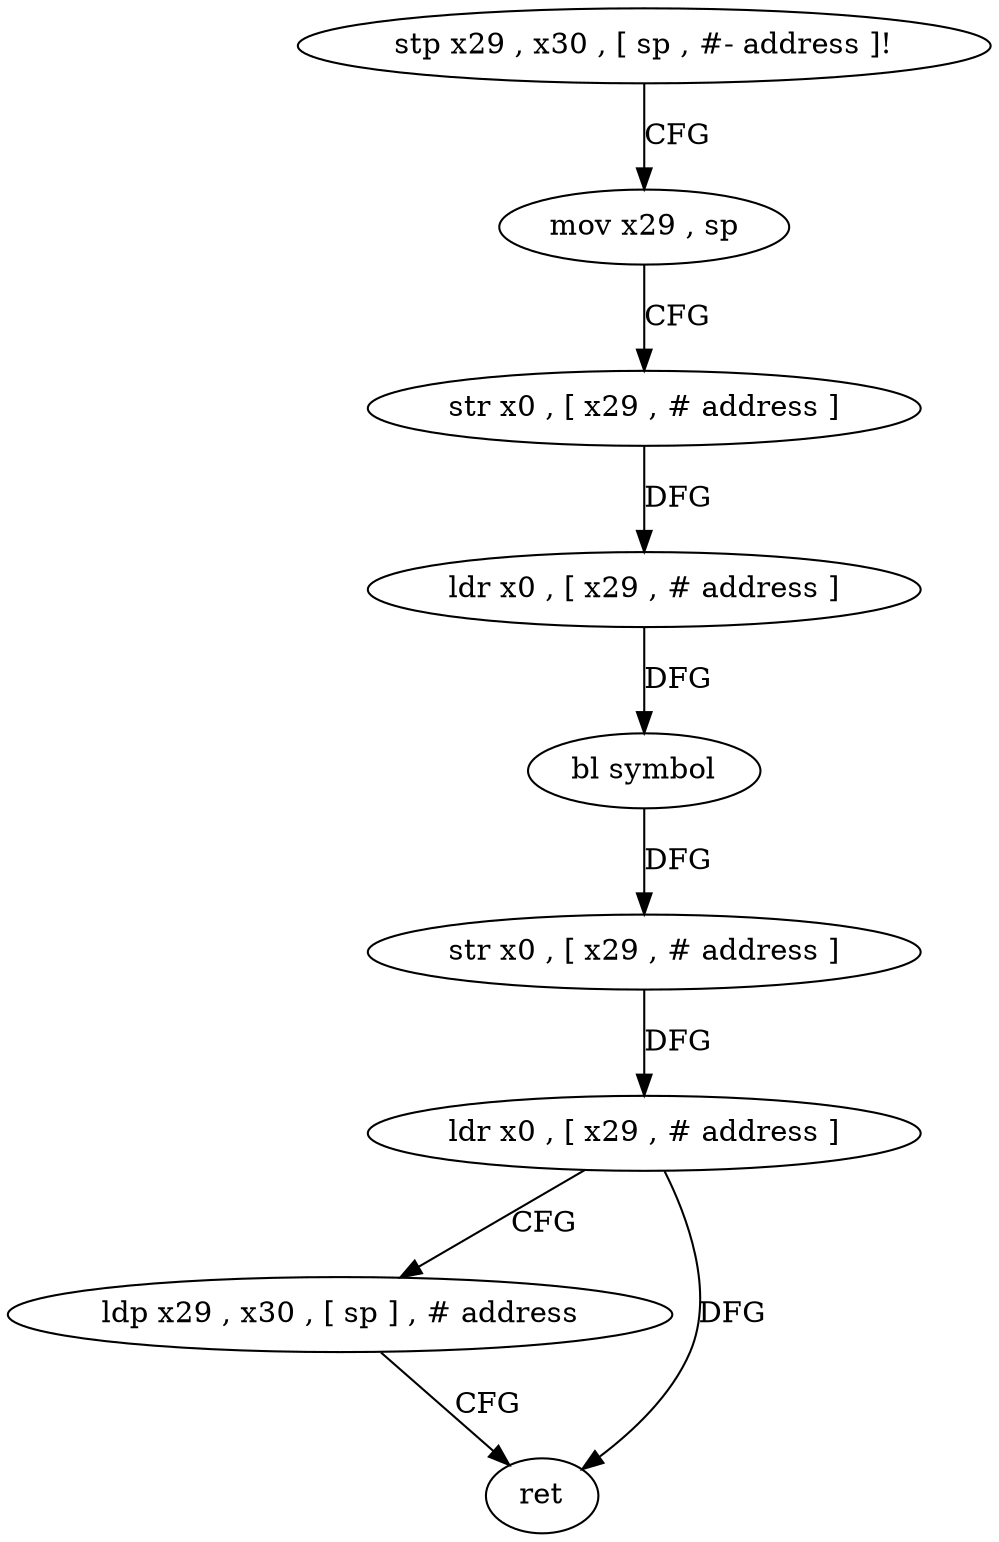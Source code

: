digraph "func" {
"90600" [label = "stp x29 , x30 , [ sp , #- address ]!" ]
"90604" [label = "mov x29 , sp" ]
"90608" [label = "str x0 , [ x29 , # address ]" ]
"90612" [label = "ldr x0 , [ x29 , # address ]" ]
"90616" [label = "bl symbol" ]
"90620" [label = "str x0 , [ x29 , # address ]" ]
"90624" [label = "ldr x0 , [ x29 , # address ]" ]
"90628" [label = "ldp x29 , x30 , [ sp ] , # address" ]
"90632" [label = "ret" ]
"90600" -> "90604" [ label = "CFG" ]
"90604" -> "90608" [ label = "CFG" ]
"90608" -> "90612" [ label = "DFG" ]
"90612" -> "90616" [ label = "DFG" ]
"90616" -> "90620" [ label = "DFG" ]
"90620" -> "90624" [ label = "DFG" ]
"90624" -> "90628" [ label = "CFG" ]
"90624" -> "90632" [ label = "DFG" ]
"90628" -> "90632" [ label = "CFG" ]
}
